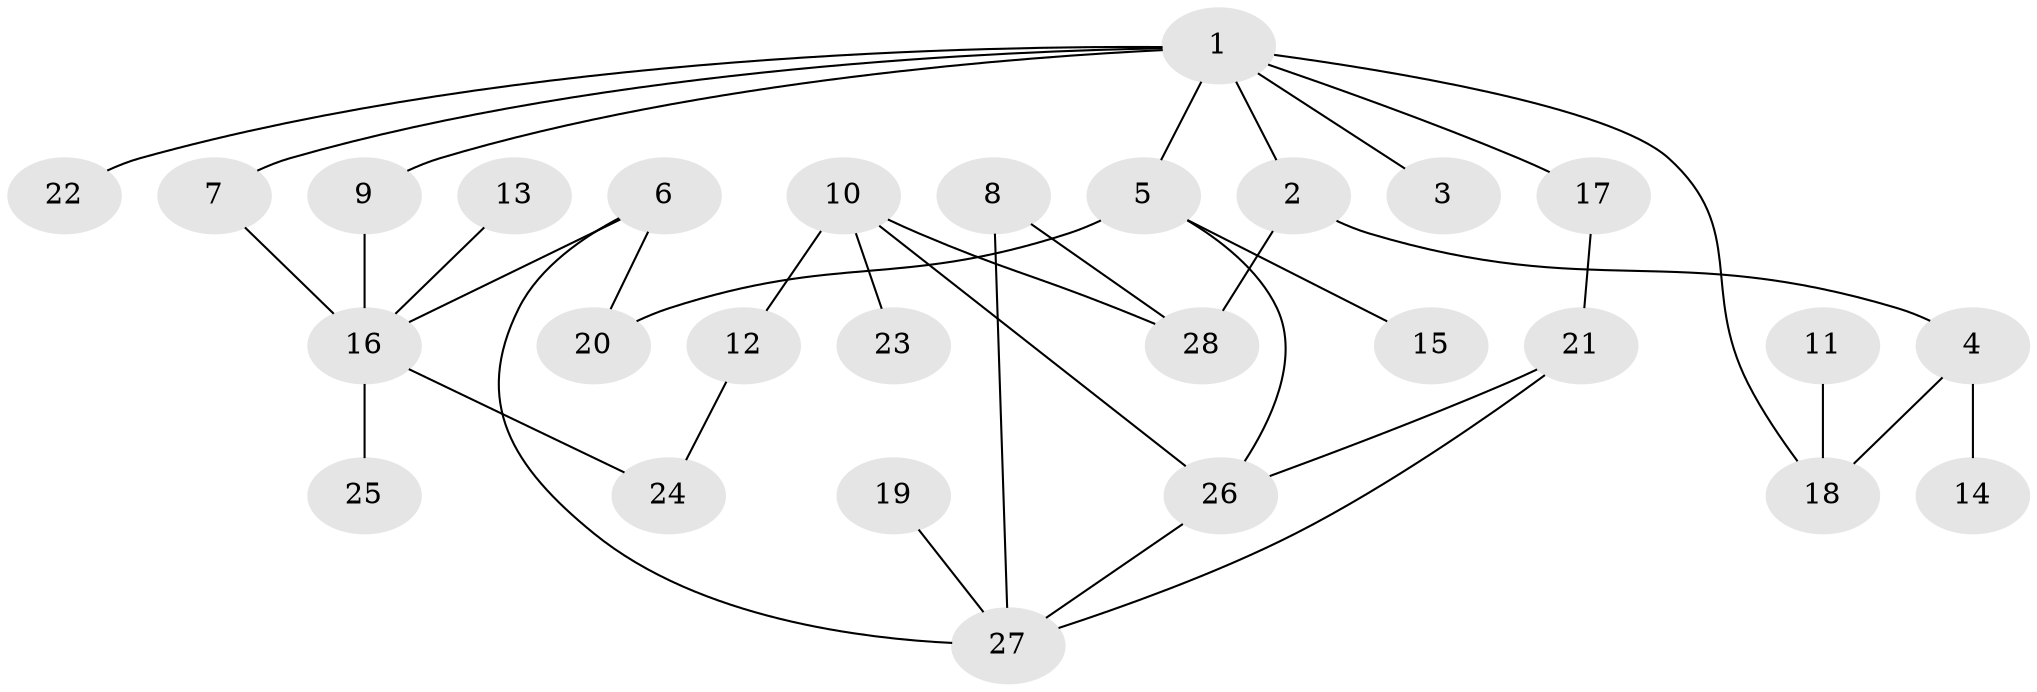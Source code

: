 // original degree distribution, {5: 0.07272727272727272, 4: 0.05454545454545454, 3: 0.2727272727272727, 1: 0.3090909090909091, 2: 0.2909090909090909}
// Generated by graph-tools (version 1.1) at 2025/49/03/09/25 03:49:25]
// undirected, 28 vertices, 36 edges
graph export_dot {
graph [start="1"]
  node [color=gray90,style=filled];
  1;
  2;
  3;
  4;
  5;
  6;
  7;
  8;
  9;
  10;
  11;
  12;
  13;
  14;
  15;
  16;
  17;
  18;
  19;
  20;
  21;
  22;
  23;
  24;
  25;
  26;
  27;
  28;
  1 -- 2 [weight=1.0];
  1 -- 3 [weight=1.0];
  1 -- 5 [weight=1.0];
  1 -- 7 [weight=1.0];
  1 -- 9 [weight=1.0];
  1 -- 17 [weight=1.0];
  1 -- 18 [weight=1.0];
  1 -- 22 [weight=1.0];
  2 -- 4 [weight=1.0];
  2 -- 28 [weight=1.0];
  4 -- 14 [weight=1.0];
  4 -- 18 [weight=1.0];
  5 -- 15 [weight=1.0];
  5 -- 20 [weight=1.0];
  5 -- 26 [weight=1.0];
  6 -- 16 [weight=1.0];
  6 -- 20 [weight=1.0];
  6 -- 27 [weight=1.0];
  7 -- 16 [weight=1.0];
  8 -- 27 [weight=1.0];
  8 -- 28 [weight=1.0];
  9 -- 16 [weight=1.0];
  10 -- 12 [weight=1.0];
  10 -- 23 [weight=1.0];
  10 -- 26 [weight=1.0];
  10 -- 28 [weight=1.0];
  11 -- 18 [weight=1.0];
  12 -- 24 [weight=1.0];
  13 -- 16 [weight=1.0];
  16 -- 24 [weight=1.0];
  16 -- 25 [weight=1.0];
  17 -- 21 [weight=1.0];
  19 -- 27 [weight=1.0];
  21 -- 26 [weight=1.0];
  21 -- 27 [weight=1.0];
  26 -- 27 [weight=1.0];
}
